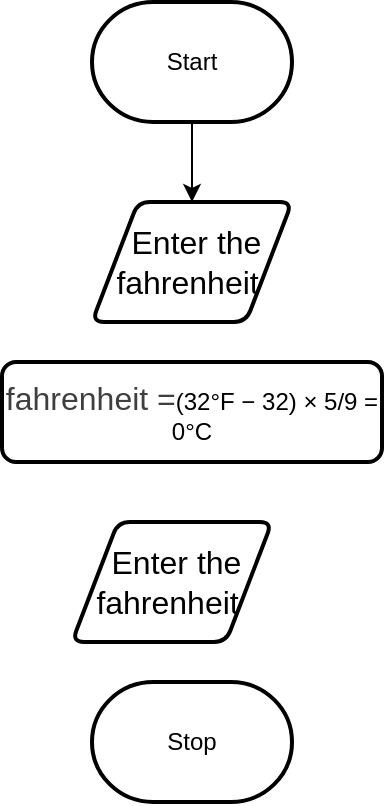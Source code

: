 <mxfile>
    <diagram id="HIP3nbAZw_EuaXWnEj3U" name="Page-1">
        <mxGraphModel dx="766" dy="579" grid="1" gridSize="10" guides="1" tooltips="1" connect="1" arrows="1" fold="1" page="1" pageScale="1" pageWidth="850" pageHeight="1100" math="0" shadow="0">
            <root>
                <mxCell id="0"/>
                <mxCell id="1" parent="0"/>
                <mxCell id="8" style="edgeStyle=orthogonalEdgeStyle;html=1;rounded=0;curved=0;" edge="1" parent="1" source="2" target="4">
                    <mxGeometry relative="1" as="geometry"/>
                </mxCell>
                <mxCell id="2" value="Start" style="strokeWidth=2;html=1;shape=mxgraph.flowchart.terminator;whiteSpace=wrap;" parent="1" vertex="1">
                    <mxGeometry x="220" y="50" width="100" height="60" as="geometry"/>
                </mxCell>
                <mxCell id="3" value="Stop" style="strokeWidth=2;html=1;shape=mxgraph.flowchart.terminator;whiteSpace=wrap;" parent="1" vertex="1">
                    <mxGeometry x="220" y="390" width="100" height="60" as="geometry"/>
                </mxCell>
                <mxCell id="4" value="&lt;font style=&quot;font-size: 16px;&quot;&gt;&lt;font style=&quot;&quot;&gt;&amp;nbsp;Enter the fahrenheit&lt;/font&gt;&amp;nbsp;&lt;/font&gt;" style="shape=parallelogram;html=1;strokeWidth=2;perimeter=parallelogramPerimeter;whiteSpace=wrap;rounded=1;arcSize=12;size=0.23;" vertex="1" parent="1">
                    <mxGeometry x="220" y="150" width="100" height="60" as="geometry"/>
                </mxCell>
                <mxCell id="12" value="&lt;span style=&quot;color: rgb(0, 0, 0); text-wrap-mode: nowrap;&quot;&gt;&lt;span style=&quot;color: rgb(63, 63, 63); font-size: 16px; text-wrap-mode: wrap;&quot;&gt;fahrenheit =&lt;/span&gt;(32°F − 32) × 5/9 = 0°C&lt;/span&gt;" style="rounded=1;whiteSpace=wrap;html=1;absoluteArcSize=1;arcSize=14;strokeWidth=2;" vertex="1" parent="1">
                    <mxGeometry x="175" y="230" width="190" height="50" as="geometry"/>
                </mxCell>
                <mxCell id="13" value="&lt;font style=&quot;font-size: 16px;&quot;&gt;&lt;font style=&quot;&quot;&gt;&amp;nbsp;Enter the fahrenheit&lt;/font&gt;&amp;nbsp;&lt;/font&gt;" style="shape=parallelogram;html=1;strokeWidth=2;perimeter=parallelogramPerimeter;whiteSpace=wrap;rounded=1;arcSize=12;size=0.23;" vertex="1" parent="1">
                    <mxGeometry x="210" y="310" width="100" height="60" as="geometry"/>
                </mxCell>
            </root>
        </mxGraphModel>
    </diagram>
</mxfile>